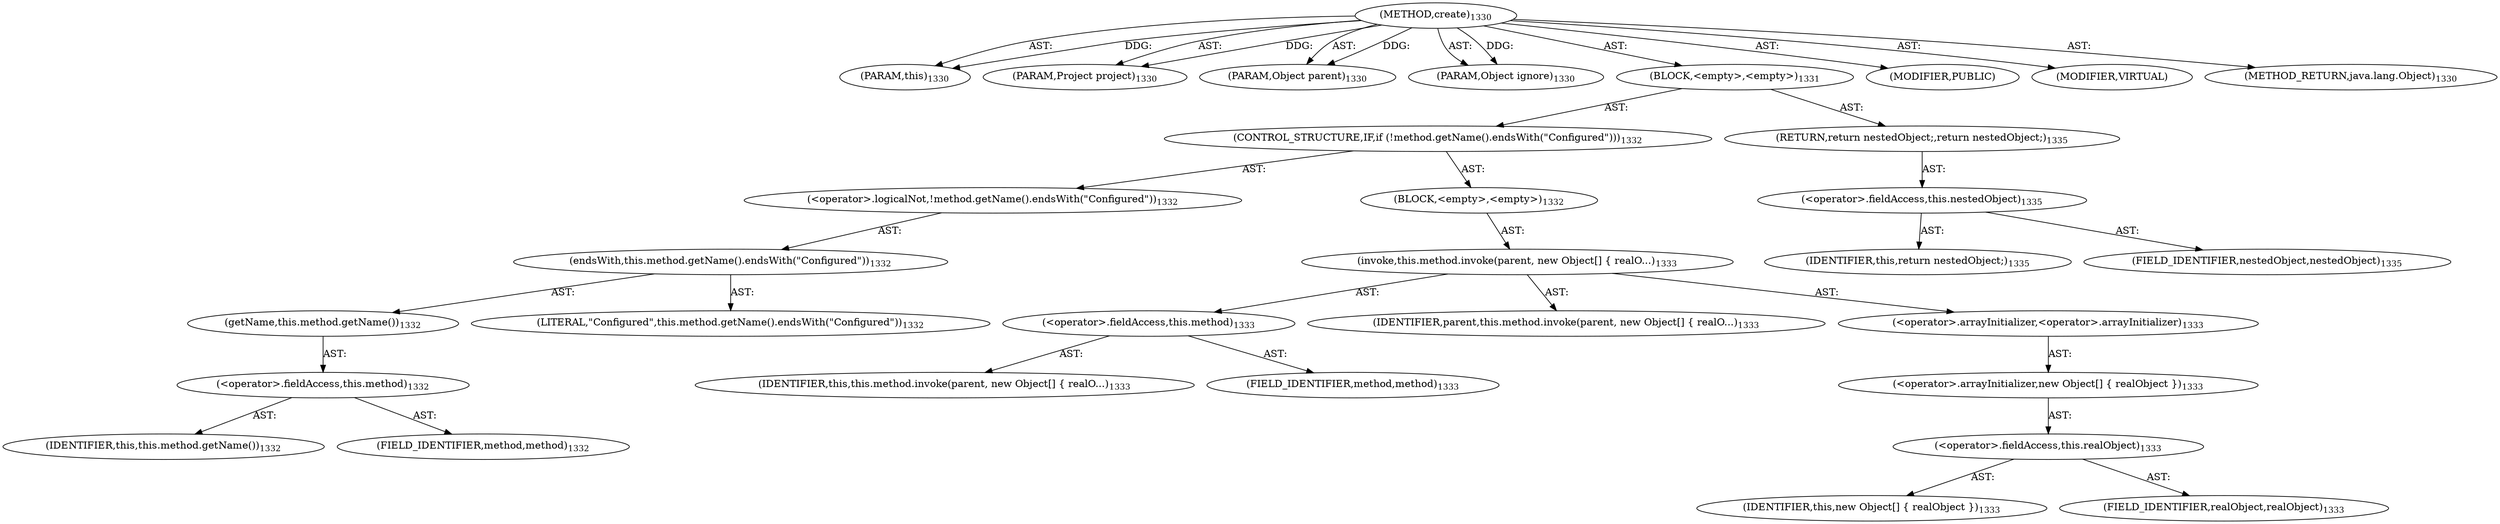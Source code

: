 digraph "create" {  
"111669149763" [label = <(METHOD,create)<SUB>1330</SUB>> ]
"115964117191" [label = <(PARAM,this)<SUB>1330</SUB>> ]
"115964117192" [label = <(PARAM,Project project)<SUB>1330</SUB>> ]
"115964117193" [label = <(PARAM,Object parent)<SUB>1330</SUB>> ]
"115964117194" [label = <(PARAM,Object ignore)<SUB>1330</SUB>> ]
"25769804007" [label = <(BLOCK,&lt;empty&gt;,&lt;empty&gt;)<SUB>1331</SUB>> ]
"47244640378" [label = <(CONTROL_STRUCTURE,IF,if (!method.getName().endsWith(&quot;Configured&quot;)))<SUB>1332</SUB>> ]
"30064771942" [label = <(&lt;operator&gt;.logicalNot,!method.getName().endsWith(&quot;Configured&quot;))<SUB>1332</SUB>> ]
"30064771943" [label = <(endsWith,this.method.getName().endsWith(&quot;Configured&quot;))<SUB>1332</SUB>> ]
"30064771944" [label = <(getName,this.method.getName())<SUB>1332</SUB>> ]
"30064771945" [label = <(&lt;operator&gt;.fieldAccess,this.method)<SUB>1332</SUB>> ]
"68719477513" [label = <(IDENTIFIER,this,this.method.getName())<SUB>1332</SUB>> ]
"55834575025" [label = <(FIELD_IDENTIFIER,method,method)<SUB>1332</SUB>> ]
"90194313344" [label = <(LITERAL,&quot;Configured&quot;,this.method.getName().endsWith(&quot;Configured&quot;))<SUB>1332</SUB>> ]
"25769804008" [label = <(BLOCK,&lt;empty&gt;,&lt;empty&gt;)<SUB>1332</SUB>> ]
"30064771946" [label = <(invoke,this.method.invoke(parent, new Object[] { realO...)<SUB>1333</SUB>> ]
"30064771947" [label = <(&lt;operator&gt;.fieldAccess,this.method)<SUB>1333</SUB>> ]
"68719477514" [label = <(IDENTIFIER,this,this.method.invoke(parent, new Object[] { realO...)<SUB>1333</SUB>> ]
"55834575026" [label = <(FIELD_IDENTIFIER,method,method)<SUB>1333</SUB>> ]
"68719477515" [label = <(IDENTIFIER,parent,this.method.invoke(parent, new Object[] { realO...)<SUB>1333</SUB>> ]
"30064771948" [label = <(&lt;operator&gt;.arrayInitializer,&lt;operator&gt;.arrayInitializer)<SUB>1333</SUB>> ]
"30064771949" [label = <(&lt;operator&gt;.arrayInitializer,new Object[] { realObject })<SUB>1333</SUB>> ]
"30064771950" [label = <(&lt;operator&gt;.fieldAccess,this.realObject)<SUB>1333</SUB>> ]
"68719477516" [label = <(IDENTIFIER,this,new Object[] { realObject })<SUB>1333</SUB>> ]
"55834575027" [label = <(FIELD_IDENTIFIER,realObject,realObject)<SUB>1333</SUB>> ]
"146028888110" [label = <(RETURN,return nestedObject;,return nestedObject;)<SUB>1335</SUB>> ]
"30064771951" [label = <(&lt;operator&gt;.fieldAccess,this.nestedObject)<SUB>1335</SUB>> ]
"68719477517" [label = <(IDENTIFIER,this,return nestedObject;)<SUB>1335</SUB>> ]
"55834575028" [label = <(FIELD_IDENTIFIER,nestedObject,nestedObject)<SUB>1335</SUB>> ]
"133143986336" [label = <(MODIFIER,PUBLIC)> ]
"133143986337" [label = <(MODIFIER,VIRTUAL)> ]
"128849018947" [label = <(METHOD_RETURN,java.lang.Object)<SUB>1330</SUB>> ]
  "111669149763" -> "115964117191"  [ label = "AST: "] 
  "111669149763" -> "115964117192"  [ label = "AST: "] 
  "111669149763" -> "115964117193"  [ label = "AST: "] 
  "111669149763" -> "115964117194"  [ label = "AST: "] 
  "111669149763" -> "25769804007"  [ label = "AST: "] 
  "111669149763" -> "133143986336"  [ label = "AST: "] 
  "111669149763" -> "133143986337"  [ label = "AST: "] 
  "111669149763" -> "128849018947"  [ label = "AST: "] 
  "25769804007" -> "47244640378"  [ label = "AST: "] 
  "25769804007" -> "146028888110"  [ label = "AST: "] 
  "47244640378" -> "30064771942"  [ label = "AST: "] 
  "47244640378" -> "25769804008"  [ label = "AST: "] 
  "30064771942" -> "30064771943"  [ label = "AST: "] 
  "30064771943" -> "30064771944"  [ label = "AST: "] 
  "30064771943" -> "90194313344"  [ label = "AST: "] 
  "30064771944" -> "30064771945"  [ label = "AST: "] 
  "30064771945" -> "68719477513"  [ label = "AST: "] 
  "30064771945" -> "55834575025"  [ label = "AST: "] 
  "25769804008" -> "30064771946"  [ label = "AST: "] 
  "30064771946" -> "30064771947"  [ label = "AST: "] 
  "30064771946" -> "68719477515"  [ label = "AST: "] 
  "30064771946" -> "30064771948"  [ label = "AST: "] 
  "30064771947" -> "68719477514"  [ label = "AST: "] 
  "30064771947" -> "55834575026"  [ label = "AST: "] 
  "30064771948" -> "30064771949"  [ label = "AST: "] 
  "30064771949" -> "30064771950"  [ label = "AST: "] 
  "30064771950" -> "68719477516"  [ label = "AST: "] 
  "30064771950" -> "55834575027"  [ label = "AST: "] 
  "146028888110" -> "30064771951"  [ label = "AST: "] 
  "30064771951" -> "68719477517"  [ label = "AST: "] 
  "30064771951" -> "55834575028"  [ label = "AST: "] 
  "111669149763" -> "115964117191"  [ label = "DDG: "] 
  "111669149763" -> "115964117192"  [ label = "DDG: "] 
  "111669149763" -> "115964117193"  [ label = "DDG: "] 
  "111669149763" -> "115964117194"  [ label = "DDG: "] 
}
